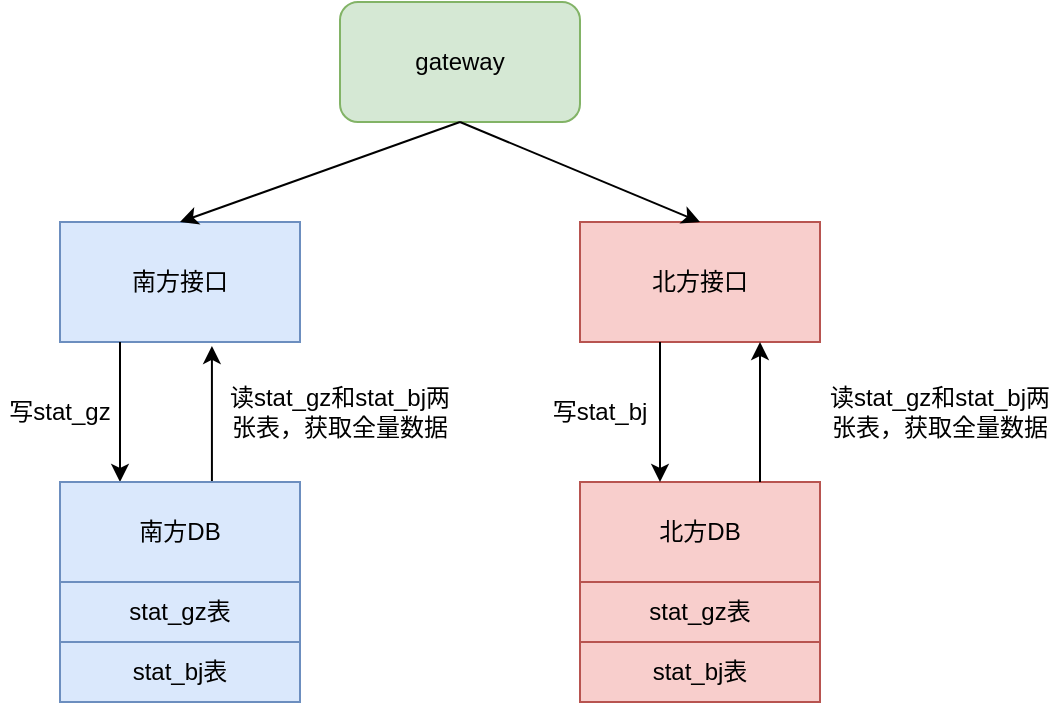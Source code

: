 <mxfile version="27.0.6">
  <diagram name="第 1 页" id="EixEE2Hy04UynAnm5SU9">
    <mxGraphModel dx="1324" dy="800" grid="1" gridSize="10" guides="1" tooltips="1" connect="1" arrows="1" fold="1" page="1" pageScale="1" pageWidth="827" pageHeight="1169" math="0" shadow="0">
      <root>
        <mxCell id="0" />
        <mxCell id="1" parent="0" />
        <mxCell id="pqBEIenZ_xweFanQDclT-2" value="南方接口" style="rounded=0;whiteSpace=wrap;html=1;fillColor=#dae8fc;strokeColor=#6c8ebf;" vertex="1" parent="1">
          <mxGeometry x="150" y="250" width="120" height="60" as="geometry" />
        </mxCell>
        <mxCell id="pqBEIenZ_xweFanQDclT-3" value="北方接口" style="rounded=0;whiteSpace=wrap;html=1;fillColor=#f8cecc;strokeColor=#b85450;" vertex="1" parent="1">
          <mxGeometry x="410" y="250" width="120" height="60" as="geometry" />
        </mxCell>
        <mxCell id="pqBEIenZ_xweFanQDclT-6" value="" style="endArrow=classic;html=1;rounded=0;exitX=0.25;exitY=1;exitDx=0;exitDy=0;entryX=0.25;entryY=0;entryDx=0;entryDy=0;" edge="1" parent="1" source="pqBEIenZ_xweFanQDclT-2">
          <mxGeometry width="50" height="50" relative="1" as="geometry">
            <mxPoint x="390" y="440" as="sourcePoint" />
            <mxPoint x="180" y="380" as="targetPoint" />
          </mxGeometry>
        </mxCell>
        <mxCell id="pqBEIenZ_xweFanQDclT-7" value="" style="endArrow=classic;html=1;rounded=0;entryX=0.633;entryY=1.033;entryDx=0;entryDy=0;entryPerimeter=0;exitX=0.633;exitY=0.033;exitDx=0;exitDy=0;exitPerimeter=0;" edge="1" parent="1" target="pqBEIenZ_xweFanQDclT-2">
          <mxGeometry width="50" height="50" relative="1" as="geometry">
            <mxPoint x="225.96" y="381.98" as="sourcePoint" />
            <mxPoint x="440" y="390" as="targetPoint" />
          </mxGeometry>
        </mxCell>
        <mxCell id="pqBEIenZ_xweFanQDclT-8" value="写stat_gz" style="text;html=1;align=center;verticalAlign=middle;whiteSpace=wrap;rounded=0;" vertex="1" parent="1">
          <mxGeometry x="120" y="320" width="60" height="50" as="geometry" />
        </mxCell>
        <mxCell id="pqBEIenZ_xweFanQDclT-9" value="读stat_gz和stat_bj两张表，获取全量数据" style="text;html=1;align=center;verticalAlign=middle;whiteSpace=wrap;rounded=0;" vertex="1" parent="1">
          <mxGeometry x="230" y="320" width="120" height="50" as="geometry" />
        </mxCell>
        <mxCell id="pqBEIenZ_xweFanQDclT-12" value="" style="rounded=0;whiteSpace=wrap;html=1;" vertex="1" parent="1">
          <mxGeometry x="150" y="380" width="120" height="110" as="geometry" />
        </mxCell>
        <mxCell id="pqBEIenZ_xweFanQDclT-13" value="南方DB" style="rounded=0;whiteSpace=wrap;html=1;fillColor=#dae8fc;strokeColor=#6c8ebf;" vertex="1" parent="1">
          <mxGeometry x="150" y="380" width="120" height="50" as="geometry" />
        </mxCell>
        <mxCell id="pqBEIenZ_xweFanQDclT-14" value="stat_gz表" style="rounded=0;whiteSpace=wrap;html=1;fillColor=#dae8fc;strokeColor=#6c8ebf;" vertex="1" parent="1">
          <mxGeometry x="150" y="430" width="120" height="30" as="geometry" />
        </mxCell>
        <mxCell id="pqBEIenZ_xweFanQDclT-15" value="stat_bj表" style="text;html=1;align=center;verticalAlign=middle;whiteSpace=wrap;rounded=0;fillColor=#dae8fc;strokeColor=#6c8ebf;" vertex="1" parent="1">
          <mxGeometry x="150" y="460" width="120" height="30" as="geometry" />
        </mxCell>
        <mxCell id="pqBEIenZ_xweFanQDclT-16" value="" style="rounded=0;whiteSpace=wrap;html=1;" vertex="1" parent="1">
          <mxGeometry x="410" y="380" width="120" height="110" as="geometry" />
        </mxCell>
        <mxCell id="pqBEIenZ_xweFanQDclT-17" value="北方DB" style="rounded=0;whiteSpace=wrap;html=1;fillColor=#f8cecc;strokeColor=#b85450;" vertex="1" parent="1">
          <mxGeometry x="410" y="380" width="120" height="50" as="geometry" />
        </mxCell>
        <mxCell id="pqBEIenZ_xweFanQDclT-18" value="stat_gz表" style="rounded=0;whiteSpace=wrap;html=1;fillColor=#f8cecc;strokeColor=#b85450;" vertex="1" parent="1">
          <mxGeometry x="410" y="430" width="120" height="30" as="geometry" />
        </mxCell>
        <mxCell id="pqBEIenZ_xweFanQDclT-19" value="stat_bj表" style="text;html=1;align=center;verticalAlign=middle;whiteSpace=wrap;rounded=0;fillColor=#f8cecc;strokeColor=#b85450;" vertex="1" parent="1">
          <mxGeometry x="410" y="460" width="120" height="30" as="geometry" />
        </mxCell>
        <mxCell id="pqBEIenZ_xweFanQDclT-20" value="" style="endArrow=classic;html=1;rounded=0;" edge="1" parent="1">
          <mxGeometry width="50" height="50" relative="1" as="geometry">
            <mxPoint x="450" y="310" as="sourcePoint" />
            <mxPoint x="450" y="380" as="targetPoint" />
          </mxGeometry>
        </mxCell>
        <mxCell id="pqBEIenZ_xweFanQDclT-21" value="写stat_bj" style="text;html=1;align=center;verticalAlign=middle;whiteSpace=wrap;rounded=0;" vertex="1" parent="1">
          <mxGeometry x="390" y="320" width="60" height="50" as="geometry" />
        </mxCell>
        <mxCell id="pqBEIenZ_xweFanQDclT-23" value="" style="endArrow=classic;html=1;rounded=0;entryX=0.75;entryY=1;entryDx=0;entryDy=0;exitX=0.75;exitY=0;exitDx=0;exitDy=0;" edge="1" parent="1" source="pqBEIenZ_xweFanQDclT-17" target="pqBEIenZ_xweFanQDclT-3">
          <mxGeometry width="50" height="50" relative="1" as="geometry">
            <mxPoint x="230" y="399.98" as="sourcePoint" />
            <mxPoint x="230.04" y="330" as="targetPoint" />
          </mxGeometry>
        </mxCell>
        <mxCell id="pqBEIenZ_xweFanQDclT-25" value="读stat_gz和stat_bj两张表，获取全量数据" style="text;html=1;align=center;verticalAlign=middle;whiteSpace=wrap;rounded=0;" vertex="1" parent="1">
          <mxGeometry x="530" y="320" width="120" height="50" as="geometry" />
        </mxCell>
        <mxCell id="pqBEIenZ_xweFanQDclT-26" value="gateway" style="rounded=1;whiteSpace=wrap;html=1;fillColor=#d5e8d4;strokeColor=#82b366;" vertex="1" parent="1">
          <mxGeometry x="290" y="140" width="120" height="60" as="geometry" />
        </mxCell>
        <mxCell id="pqBEIenZ_xweFanQDclT-27" value="" style="endArrow=classic;html=1;rounded=0;exitX=0.5;exitY=1;exitDx=0;exitDy=0;entryX=0.5;entryY=0;entryDx=0;entryDy=0;" edge="1" parent="1" source="pqBEIenZ_xweFanQDclT-26" target="pqBEIenZ_xweFanQDclT-2">
          <mxGeometry width="50" height="50" relative="1" as="geometry">
            <mxPoint x="390" y="440" as="sourcePoint" />
            <mxPoint x="440" y="390" as="targetPoint" />
          </mxGeometry>
        </mxCell>
        <mxCell id="pqBEIenZ_xweFanQDclT-28" value="" style="endArrow=classic;html=1;rounded=0;exitX=0.5;exitY=1;exitDx=0;exitDy=0;entryX=0.5;entryY=0;entryDx=0;entryDy=0;" edge="1" parent="1" source="pqBEIenZ_xweFanQDclT-26" target="pqBEIenZ_xweFanQDclT-3">
          <mxGeometry width="50" height="50" relative="1" as="geometry">
            <mxPoint x="390" y="440" as="sourcePoint" />
            <mxPoint x="440" y="390" as="targetPoint" />
          </mxGeometry>
        </mxCell>
      </root>
    </mxGraphModel>
  </diagram>
</mxfile>
